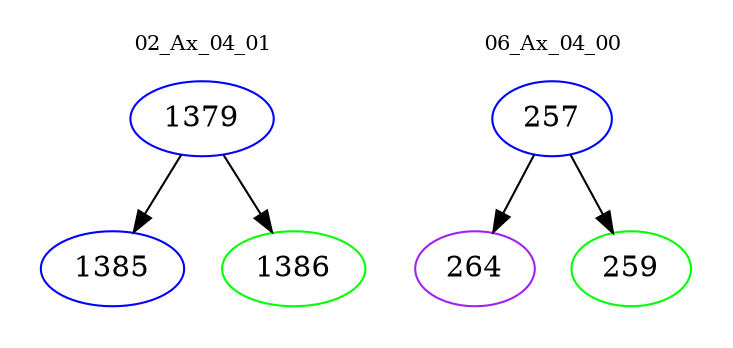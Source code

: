 digraph{
subgraph cluster_0 {
color = white
label = "02_Ax_04_01";
fontsize=10;
T0_1379 [label="1379", color="blue"]
T0_1379 -> T0_1385 [color="black"]
T0_1385 [label="1385", color="blue"]
T0_1379 -> T0_1386 [color="black"]
T0_1386 [label="1386", color="green"]
}
subgraph cluster_1 {
color = white
label = "06_Ax_04_00";
fontsize=10;
T1_257 [label="257", color="blue"]
T1_257 -> T1_264 [color="black"]
T1_264 [label="264", color="purple"]
T1_257 -> T1_259 [color="black"]
T1_259 [label="259", color="green"]
}
}
